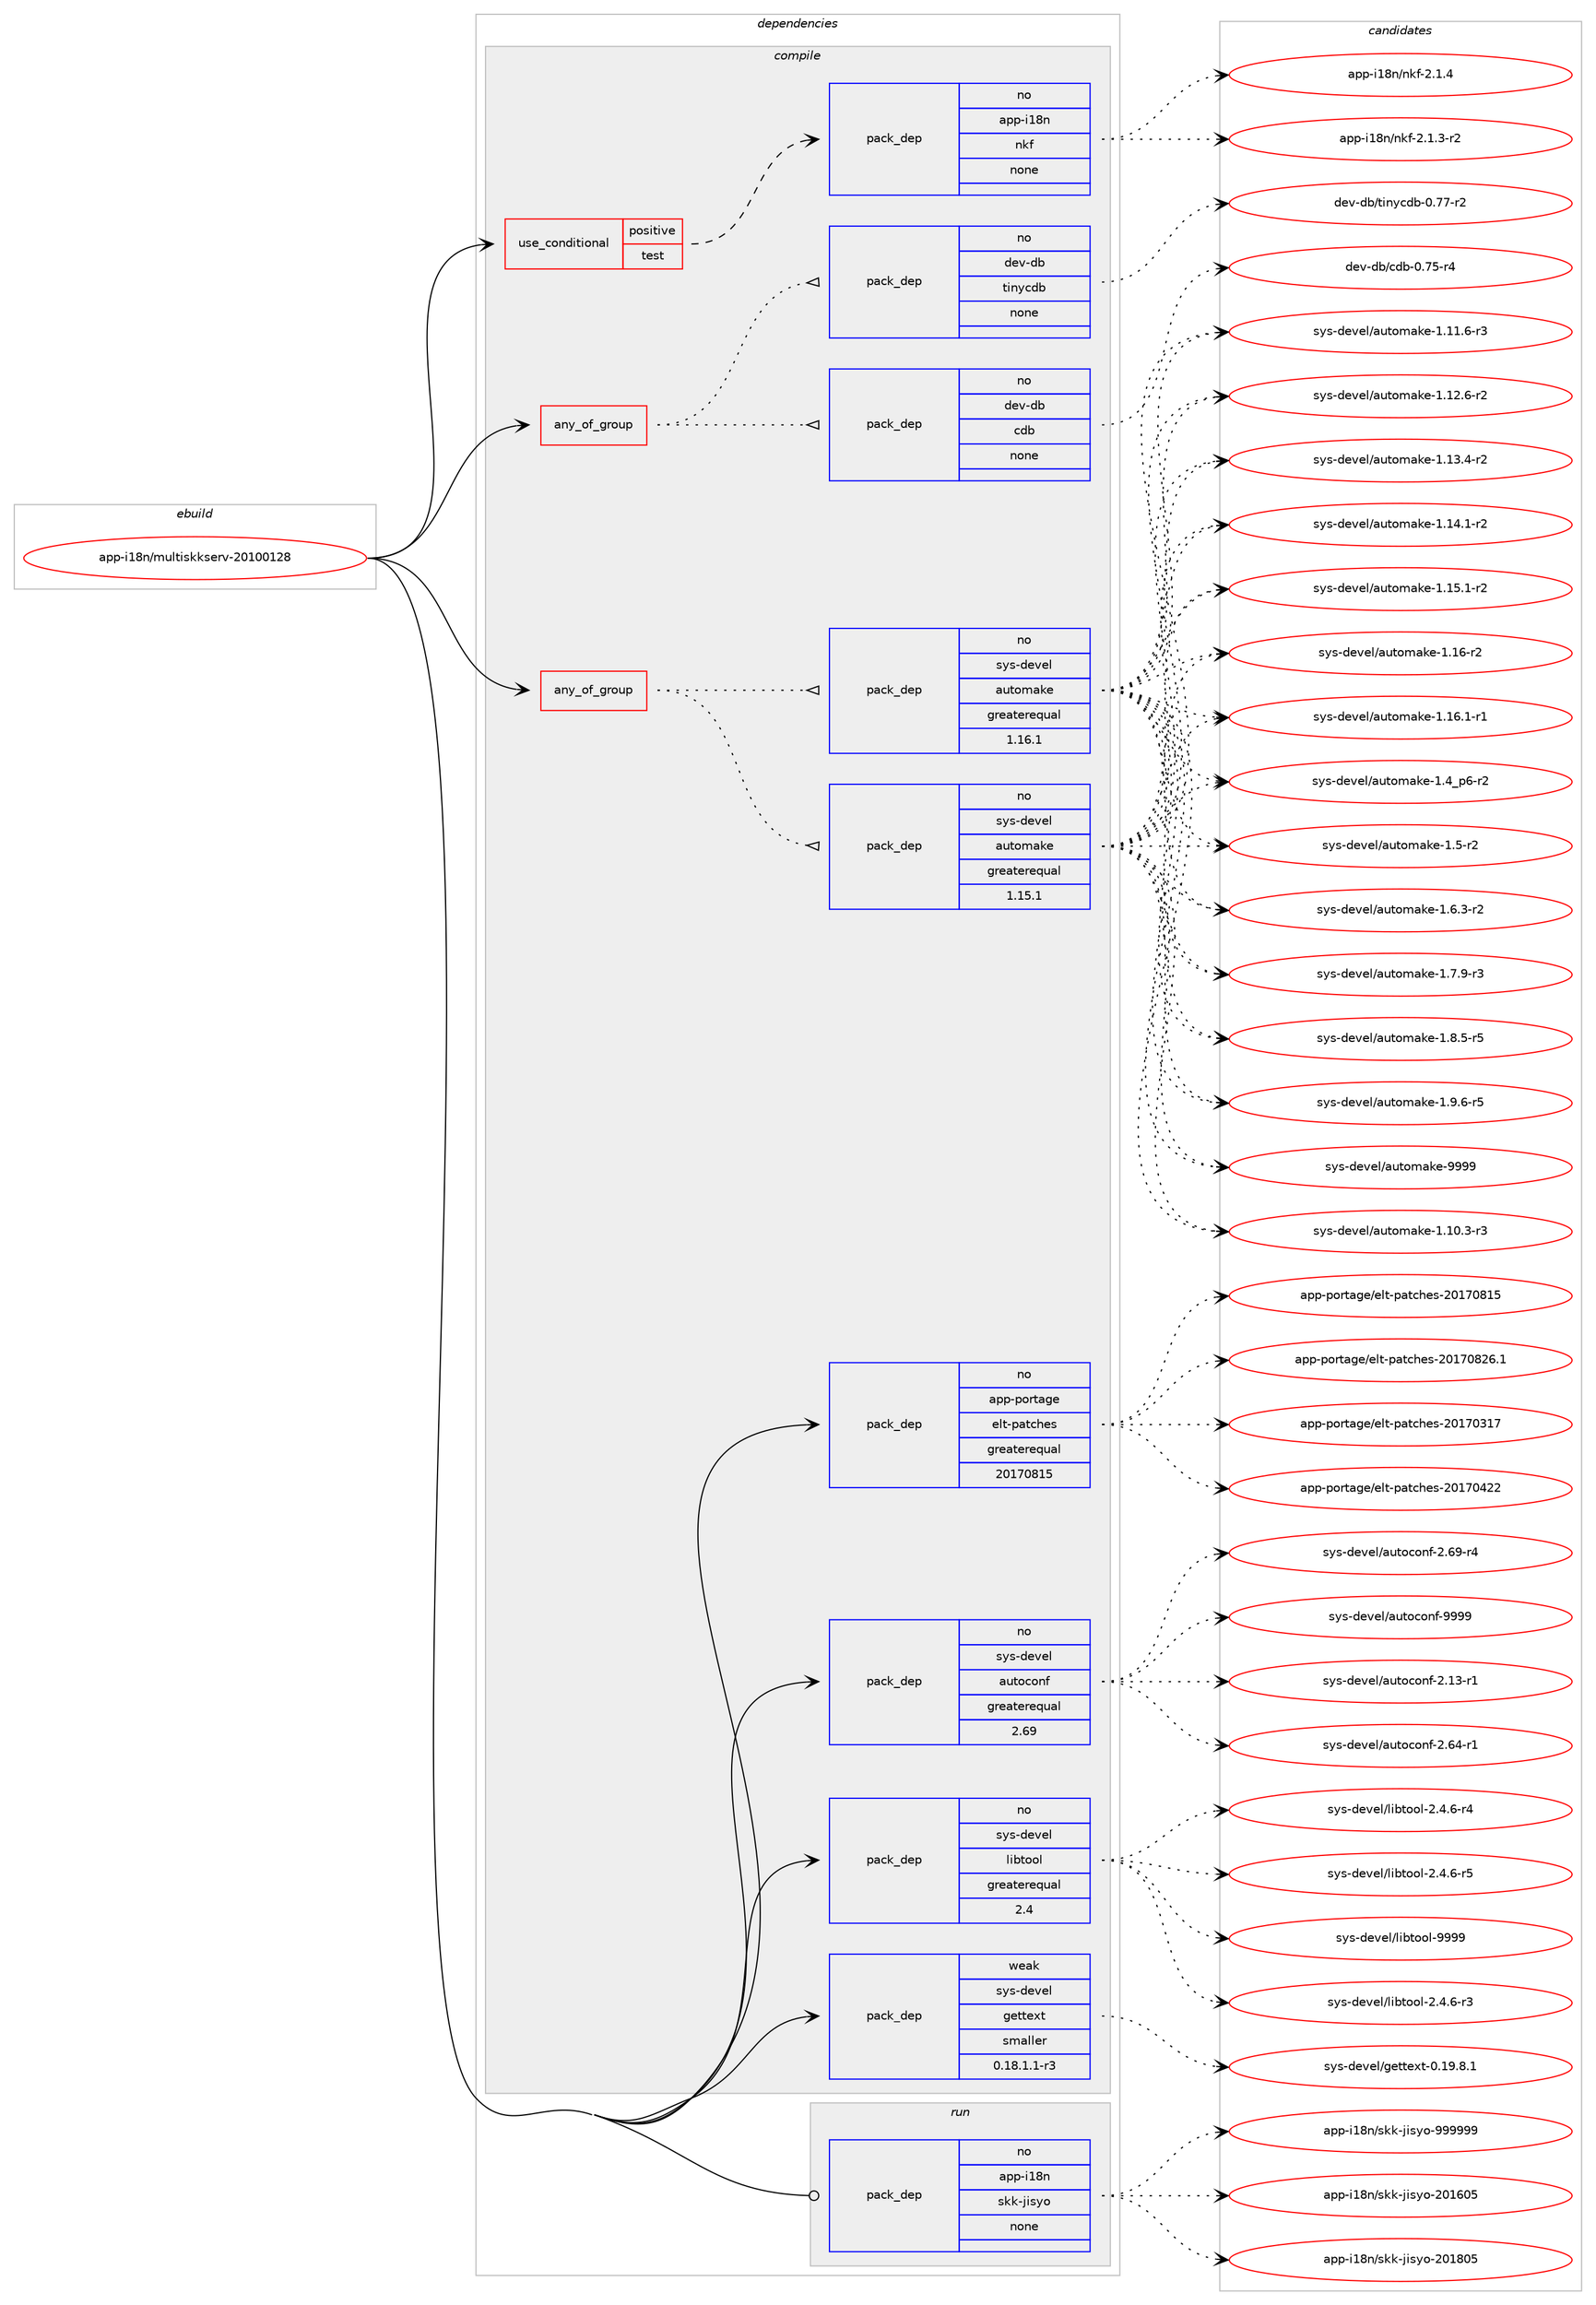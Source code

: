 digraph prolog {

# *************
# Graph options
# *************

newrank=true;
concentrate=true;
compound=true;
graph [rankdir=LR,fontname=Helvetica,fontsize=10,ranksep=1.5];#, ranksep=2.5, nodesep=0.2];
edge  [arrowhead=vee];
node  [fontname=Helvetica,fontsize=10];

# **********
# The ebuild
# **********

subgraph cluster_leftcol {
color=gray;
rank=same;
label=<<i>ebuild</i>>;
id [label="app-i18n/multiskkserv-20100128", color=red, width=4, href="../app-i18n/multiskkserv-20100128.svg"];
}

# ****************
# The dependencies
# ****************

subgraph cluster_midcol {
color=gray;
label=<<i>dependencies</i>>;
subgraph cluster_compile {
fillcolor="#eeeeee";
style=filled;
label=<<i>compile</i>>;
subgraph any19590 {
dependency1295773 [label=<<TABLE BORDER="0" CELLBORDER="1" CELLSPACING="0" CELLPADDING="4"><TR><TD CELLPADDING="10">any_of_group</TD></TR></TABLE>>, shape=none, color=red];subgraph pack922932 {
dependency1295774 [label=<<TABLE BORDER="0" CELLBORDER="1" CELLSPACING="0" CELLPADDING="4" WIDTH="220"><TR><TD ROWSPAN="6" CELLPADDING="30">pack_dep</TD></TR><TR><TD WIDTH="110">no</TD></TR><TR><TD>dev-db</TD></TR><TR><TD>tinycdb</TD></TR><TR><TD>none</TD></TR><TR><TD></TD></TR></TABLE>>, shape=none, color=blue];
}
dependency1295773:e -> dependency1295774:w [weight=20,style="dotted",arrowhead="oinv"];
subgraph pack922933 {
dependency1295775 [label=<<TABLE BORDER="0" CELLBORDER="1" CELLSPACING="0" CELLPADDING="4" WIDTH="220"><TR><TD ROWSPAN="6" CELLPADDING="30">pack_dep</TD></TR><TR><TD WIDTH="110">no</TD></TR><TR><TD>dev-db</TD></TR><TR><TD>cdb</TD></TR><TR><TD>none</TD></TR><TR><TD></TD></TR></TABLE>>, shape=none, color=blue];
}
dependency1295773:e -> dependency1295775:w [weight=20,style="dotted",arrowhead="oinv"];
}
id:e -> dependency1295773:w [weight=20,style="solid",arrowhead="vee"];
subgraph any19591 {
dependency1295776 [label=<<TABLE BORDER="0" CELLBORDER="1" CELLSPACING="0" CELLPADDING="4"><TR><TD CELLPADDING="10">any_of_group</TD></TR></TABLE>>, shape=none, color=red];subgraph pack922934 {
dependency1295777 [label=<<TABLE BORDER="0" CELLBORDER="1" CELLSPACING="0" CELLPADDING="4" WIDTH="220"><TR><TD ROWSPAN="6" CELLPADDING="30">pack_dep</TD></TR><TR><TD WIDTH="110">no</TD></TR><TR><TD>sys-devel</TD></TR><TR><TD>automake</TD></TR><TR><TD>greaterequal</TD></TR><TR><TD>1.16.1</TD></TR></TABLE>>, shape=none, color=blue];
}
dependency1295776:e -> dependency1295777:w [weight=20,style="dotted",arrowhead="oinv"];
subgraph pack922935 {
dependency1295778 [label=<<TABLE BORDER="0" CELLBORDER="1" CELLSPACING="0" CELLPADDING="4" WIDTH="220"><TR><TD ROWSPAN="6" CELLPADDING="30">pack_dep</TD></TR><TR><TD WIDTH="110">no</TD></TR><TR><TD>sys-devel</TD></TR><TR><TD>automake</TD></TR><TR><TD>greaterequal</TD></TR><TR><TD>1.15.1</TD></TR></TABLE>>, shape=none, color=blue];
}
dependency1295776:e -> dependency1295778:w [weight=20,style="dotted",arrowhead="oinv"];
}
id:e -> dependency1295776:w [weight=20,style="solid",arrowhead="vee"];
subgraph cond352713 {
dependency1295779 [label=<<TABLE BORDER="0" CELLBORDER="1" CELLSPACING="0" CELLPADDING="4"><TR><TD ROWSPAN="3" CELLPADDING="10">use_conditional</TD></TR><TR><TD>positive</TD></TR><TR><TD>test</TD></TR></TABLE>>, shape=none, color=red];
subgraph pack922936 {
dependency1295780 [label=<<TABLE BORDER="0" CELLBORDER="1" CELLSPACING="0" CELLPADDING="4" WIDTH="220"><TR><TD ROWSPAN="6" CELLPADDING="30">pack_dep</TD></TR><TR><TD WIDTH="110">no</TD></TR><TR><TD>app-i18n</TD></TR><TR><TD>nkf</TD></TR><TR><TD>none</TD></TR><TR><TD></TD></TR></TABLE>>, shape=none, color=blue];
}
dependency1295779:e -> dependency1295780:w [weight=20,style="dashed",arrowhead="vee"];
}
id:e -> dependency1295779:w [weight=20,style="solid",arrowhead="vee"];
subgraph pack922937 {
dependency1295781 [label=<<TABLE BORDER="0" CELLBORDER="1" CELLSPACING="0" CELLPADDING="4" WIDTH="220"><TR><TD ROWSPAN="6" CELLPADDING="30">pack_dep</TD></TR><TR><TD WIDTH="110">no</TD></TR><TR><TD>app-portage</TD></TR><TR><TD>elt-patches</TD></TR><TR><TD>greaterequal</TD></TR><TR><TD>20170815</TD></TR></TABLE>>, shape=none, color=blue];
}
id:e -> dependency1295781:w [weight=20,style="solid",arrowhead="vee"];
subgraph pack922938 {
dependency1295782 [label=<<TABLE BORDER="0" CELLBORDER="1" CELLSPACING="0" CELLPADDING="4" WIDTH="220"><TR><TD ROWSPAN="6" CELLPADDING="30">pack_dep</TD></TR><TR><TD WIDTH="110">no</TD></TR><TR><TD>sys-devel</TD></TR><TR><TD>autoconf</TD></TR><TR><TD>greaterequal</TD></TR><TR><TD>2.69</TD></TR></TABLE>>, shape=none, color=blue];
}
id:e -> dependency1295782:w [weight=20,style="solid",arrowhead="vee"];
subgraph pack922939 {
dependency1295783 [label=<<TABLE BORDER="0" CELLBORDER="1" CELLSPACING="0" CELLPADDING="4" WIDTH="220"><TR><TD ROWSPAN="6" CELLPADDING="30">pack_dep</TD></TR><TR><TD WIDTH="110">no</TD></TR><TR><TD>sys-devel</TD></TR><TR><TD>libtool</TD></TR><TR><TD>greaterequal</TD></TR><TR><TD>2.4</TD></TR></TABLE>>, shape=none, color=blue];
}
id:e -> dependency1295783:w [weight=20,style="solid",arrowhead="vee"];
subgraph pack922940 {
dependency1295784 [label=<<TABLE BORDER="0" CELLBORDER="1" CELLSPACING="0" CELLPADDING="4" WIDTH="220"><TR><TD ROWSPAN="6" CELLPADDING="30">pack_dep</TD></TR><TR><TD WIDTH="110">weak</TD></TR><TR><TD>sys-devel</TD></TR><TR><TD>gettext</TD></TR><TR><TD>smaller</TD></TR><TR><TD>0.18.1.1-r3</TD></TR></TABLE>>, shape=none, color=blue];
}
id:e -> dependency1295784:w [weight=20,style="solid",arrowhead="vee"];
}
subgraph cluster_compileandrun {
fillcolor="#eeeeee";
style=filled;
label=<<i>compile and run</i>>;
}
subgraph cluster_run {
fillcolor="#eeeeee";
style=filled;
label=<<i>run</i>>;
subgraph pack922941 {
dependency1295785 [label=<<TABLE BORDER="0" CELLBORDER="1" CELLSPACING="0" CELLPADDING="4" WIDTH="220"><TR><TD ROWSPAN="6" CELLPADDING="30">pack_dep</TD></TR><TR><TD WIDTH="110">no</TD></TR><TR><TD>app-i18n</TD></TR><TR><TD>skk-jisyo</TD></TR><TR><TD>none</TD></TR><TR><TD></TD></TR></TABLE>>, shape=none, color=blue];
}
id:e -> dependency1295785:w [weight=20,style="solid",arrowhead="odot"];
}
}

# **************
# The candidates
# **************

subgraph cluster_choices {
rank=same;
color=gray;
label=<<i>candidates</i>>;

subgraph choice922932 {
color=black;
nodesep=1;
choice100101118451009847116105110121991009845484655554511450 [label="dev-db/tinycdb-0.77-r2", color=red, width=4,href="../dev-db/tinycdb-0.77-r2.svg"];
dependency1295774:e -> choice100101118451009847116105110121991009845484655554511450:w [style=dotted,weight="100"];
}
subgraph choice922933 {
color=black;
nodesep=1;
choice100101118451009847991009845484655534511452 [label="dev-db/cdb-0.75-r4", color=red, width=4,href="../dev-db/cdb-0.75-r4.svg"];
dependency1295775:e -> choice100101118451009847991009845484655534511452:w [style=dotted,weight="100"];
}
subgraph choice922934 {
color=black;
nodesep=1;
choice11512111545100101118101108479711711611110997107101454946494846514511451 [label="sys-devel/automake-1.10.3-r3", color=red, width=4,href="../sys-devel/automake-1.10.3-r3.svg"];
choice11512111545100101118101108479711711611110997107101454946494946544511451 [label="sys-devel/automake-1.11.6-r3", color=red, width=4,href="../sys-devel/automake-1.11.6-r3.svg"];
choice11512111545100101118101108479711711611110997107101454946495046544511450 [label="sys-devel/automake-1.12.6-r2", color=red, width=4,href="../sys-devel/automake-1.12.6-r2.svg"];
choice11512111545100101118101108479711711611110997107101454946495146524511450 [label="sys-devel/automake-1.13.4-r2", color=red, width=4,href="../sys-devel/automake-1.13.4-r2.svg"];
choice11512111545100101118101108479711711611110997107101454946495246494511450 [label="sys-devel/automake-1.14.1-r2", color=red, width=4,href="../sys-devel/automake-1.14.1-r2.svg"];
choice11512111545100101118101108479711711611110997107101454946495346494511450 [label="sys-devel/automake-1.15.1-r2", color=red, width=4,href="../sys-devel/automake-1.15.1-r2.svg"];
choice1151211154510010111810110847971171161111099710710145494649544511450 [label="sys-devel/automake-1.16-r2", color=red, width=4,href="../sys-devel/automake-1.16-r2.svg"];
choice11512111545100101118101108479711711611110997107101454946495446494511449 [label="sys-devel/automake-1.16.1-r1", color=red, width=4,href="../sys-devel/automake-1.16.1-r1.svg"];
choice115121115451001011181011084797117116111109971071014549465295112544511450 [label="sys-devel/automake-1.4_p6-r2", color=red, width=4,href="../sys-devel/automake-1.4_p6-r2.svg"];
choice11512111545100101118101108479711711611110997107101454946534511450 [label="sys-devel/automake-1.5-r2", color=red, width=4,href="../sys-devel/automake-1.5-r2.svg"];
choice115121115451001011181011084797117116111109971071014549465446514511450 [label="sys-devel/automake-1.6.3-r2", color=red, width=4,href="../sys-devel/automake-1.6.3-r2.svg"];
choice115121115451001011181011084797117116111109971071014549465546574511451 [label="sys-devel/automake-1.7.9-r3", color=red, width=4,href="../sys-devel/automake-1.7.9-r3.svg"];
choice115121115451001011181011084797117116111109971071014549465646534511453 [label="sys-devel/automake-1.8.5-r5", color=red, width=4,href="../sys-devel/automake-1.8.5-r5.svg"];
choice115121115451001011181011084797117116111109971071014549465746544511453 [label="sys-devel/automake-1.9.6-r5", color=red, width=4,href="../sys-devel/automake-1.9.6-r5.svg"];
choice115121115451001011181011084797117116111109971071014557575757 [label="sys-devel/automake-9999", color=red, width=4,href="../sys-devel/automake-9999.svg"];
dependency1295777:e -> choice11512111545100101118101108479711711611110997107101454946494846514511451:w [style=dotted,weight="100"];
dependency1295777:e -> choice11512111545100101118101108479711711611110997107101454946494946544511451:w [style=dotted,weight="100"];
dependency1295777:e -> choice11512111545100101118101108479711711611110997107101454946495046544511450:w [style=dotted,weight="100"];
dependency1295777:e -> choice11512111545100101118101108479711711611110997107101454946495146524511450:w [style=dotted,weight="100"];
dependency1295777:e -> choice11512111545100101118101108479711711611110997107101454946495246494511450:w [style=dotted,weight="100"];
dependency1295777:e -> choice11512111545100101118101108479711711611110997107101454946495346494511450:w [style=dotted,weight="100"];
dependency1295777:e -> choice1151211154510010111810110847971171161111099710710145494649544511450:w [style=dotted,weight="100"];
dependency1295777:e -> choice11512111545100101118101108479711711611110997107101454946495446494511449:w [style=dotted,weight="100"];
dependency1295777:e -> choice115121115451001011181011084797117116111109971071014549465295112544511450:w [style=dotted,weight="100"];
dependency1295777:e -> choice11512111545100101118101108479711711611110997107101454946534511450:w [style=dotted,weight="100"];
dependency1295777:e -> choice115121115451001011181011084797117116111109971071014549465446514511450:w [style=dotted,weight="100"];
dependency1295777:e -> choice115121115451001011181011084797117116111109971071014549465546574511451:w [style=dotted,weight="100"];
dependency1295777:e -> choice115121115451001011181011084797117116111109971071014549465646534511453:w [style=dotted,weight="100"];
dependency1295777:e -> choice115121115451001011181011084797117116111109971071014549465746544511453:w [style=dotted,weight="100"];
dependency1295777:e -> choice115121115451001011181011084797117116111109971071014557575757:w [style=dotted,weight="100"];
}
subgraph choice922935 {
color=black;
nodesep=1;
choice11512111545100101118101108479711711611110997107101454946494846514511451 [label="sys-devel/automake-1.10.3-r3", color=red, width=4,href="../sys-devel/automake-1.10.3-r3.svg"];
choice11512111545100101118101108479711711611110997107101454946494946544511451 [label="sys-devel/automake-1.11.6-r3", color=red, width=4,href="../sys-devel/automake-1.11.6-r3.svg"];
choice11512111545100101118101108479711711611110997107101454946495046544511450 [label="sys-devel/automake-1.12.6-r2", color=red, width=4,href="../sys-devel/automake-1.12.6-r2.svg"];
choice11512111545100101118101108479711711611110997107101454946495146524511450 [label="sys-devel/automake-1.13.4-r2", color=red, width=4,href="../sys-devel/automake-1.13.4-r2.svg"];
choice11512111545100101118101108479711711611110997107101454946495246494511450 [label="sys-devel/automake-1.14.1-r2", color=red, width=4,href="../sys-devel/automake-1.14.1-r2.svg"];
choice11512111545100101118101108479711711611110997107101454946495346494511450 [label="sys-devel/automake-1.15.1-r2", color=red, width=4,href="../sys-devel/automake-1.15.1-r2.svg"];
choice1151211154510010111810110847971171161111099710710145494649544511450 [label="sys-devel/automake-1.16-r2", color=red, width=4,href="../sys-devel/automake-1.16-r2.svg"];
choice11512111545100101118101108479711711611110997107101454946495446494511449 [label="sys-devel/automake-1.16.1-r1", color=red, width=4,href="../sys-devel/automake-1.16.1-r1.svg"];
choice115121115451001011181011084797117116111109971071014549465295112544511450 [label="sys-devel/automake-1.4_p6-r2", color=red, width=4,href="../sys-devel/automake-1.4_p6-r2.svg"];
choice11512111545100101118101108479711711611110997107101454946534511450 [label="sys-devel/automake-1.5-r2", color=red, width=4,href="../sys-devel/automake-1.5-r2.svg"];
choice115121115451001011181011084797117116111109971071014549465446514511450 [label="sys-devel/automake-1.6.3-r2", color=red, width=4,href="../sys-devel/automake-1.6.3-r2.svg"];
choice115121115451001011181011084797117116111109971071014549465546574511451 [label="sys-devel/automake-1.7.9-r3", color=red, width=4,href="../sys-devel/automake-1.7.9-r3.svg"];
choice115121115451001011181011084797117116111109971071014549465646534511453 [label="sys-devel/automake-1.8.5-r5", color=red, width=4,href="../sys-devel/automake-1.8.5-r5.svg"];
choice115121115451001011181011084797117116111109971071014549465746544511453 [label="sys-devel/automake-1.9.6-r5", color=red, width=4,href="../sys-devel/automake-1.9.6-r5.svg"];
choice115121115451001011181011084797117116111109971071014557575757 [label="sys-devel/automake-9999", color=red, width=4,href="../sys-devel/automake-9999.svg"];
dependency1295778:e -> choice11512111545100101118101108479711711611110997107101454946494846514511451:w [style=dotted,weight="100"];
dependency1295778:e -> choice11512111545100101118101108479711711611110997107101454946494946544511451:w [style=dotted,weight="100"];
dependency1295778:e -> choice11512111545100101118101108479711711611110997107101454946495046544511450:w [style=dotted,weight="100"];
dependency1295778:e -> choice11512111545100101118101108479711711611110997107101454946495146524511450:w [style=dotted,weight="100"];
dependency1295778:e -> choice11512111545100101118101108479711711611110997107101454946495246494511450:w [style=dotted,weight="100"];
dependency1295778:e -> choice11512111545100101118101108479711711611110997107101454946495346494511450:w [style=dotted,weight="100"];
dependency1295778:e -> choice1151211154510010111810110847971171161111099710710145494649544511450:w [style=dotted,weight="100"];
dependency1295778:e -> choice11512111545100101118101108479711711611110997107101454946495446494511449:w [style=dotted,weight="100"];
dependency1295778:e -> choice115121115451001011181011084797117116111109971071014549465295112544511450:w [style=dotted,weight="100"];
dependency1295778:e -> choice11512111545100101118101108479711711611110997107101454946534511450:w [style=dotted,weight="100"];
dependency1295778:e -> choice115121115451001011181011084797117116111109971071014549465446514511450:w [style=dotted,weight="100"];
dependency1295778:e -> choice115121115451001011181011084797117116111109971071014549465546574511451:w [style=dotted,weight="100"];
dependency1295778:e -> choice115121115451001011181011084797117116111109971071014549465646534511453:w [style=dotted,weight="100"];
dependency1295778:e -> choice115121115451001011181011084797117116111109971071014549465746544511453:w [style=dotted,weight="100"];
dependency1295778:e -> choice115121115451001011181011084797117116111109971071014557575757:w [style=dotted,weight="100"];
}
subgraph choice922936 {
color=black;
nodesep=1;
choice97112112451054956110471101071024550464946514511450 [label="app-i18n/nkf-2.1.3-r2", color=red, width=4,href="../app-i18n/nkf-2.1.3-r2.svg"];
choice9711211245105495611047110107102455046494652 [label="app-i18n/nkf-2.1.4", color=red, width=4,href="../app-i18n/nkf-2.1.4.svg"];
dependency1295780:e -> choice97112112451054956110471101071024550464946514511450:w [style=dotted,weight="100"];
dependency1295780:e -> choice9711211245105495611047110107102455046494652:w [style=dotted,weight="100"];
}
subgraph choice922937 {
color=black;
nodesep=1;
choice97112112451121111141169710310147101108116451129711699104101115455048495548514955 [label="app-portage/elt-patches-20170317", color=red, width=4,href="../app-portage/elt-patches-20170317.svg"];
choice97112112451121111141169710310147101108116451129711699104101115455048495548525050 [label="app-portage/elt-patches-20170422", color=red, width=4,href="../app-portage/elt-patches-20170422.svg"];
choice97112112451121111141169710310147101108116451129711699104101115455048495548564953 [label="app-portage/elt-patches-20170815", color=red, width=4,href="../app-portage/elt-patches-20170815.svg"];
choice971121124511211111411697103101471011081164511297116991041011154550484955485650544649 [label="app-portage/elt-patches-20170826.1", color=red, width=4,href="../app-portage/elt-patches-20170826.1.svg"];
dependency1295781:e -> choice97112112451121111141169710310147101108116451129711699104101115455048495548514955:w [style=dotted,weight="100"];
dependency1295781:e -> choice97112112451121111141169710310147101108116451129711699104101115455048495548525050:w [style=dotted,weight="100"];
dependency1295781:e -> choice97112112451121111141169710310147101108116451129711699104101115455048495548564953:w [style=dotted,weight="100"];
dependency1295781:e -> choice971121124511211111411697103101471011081164511297116991041011154550484955485650544649:w [style=dotted,weight="100"];
}
subgraph choice922938 {
color=black;
nodesep=1;
choice1151211154510010111810110847971171161119911111010245504649514511449 [label="sys-devel/autoconf-2.13-r1", color=red, width=4,href="../sys-devel/autoconf-2.13-r1.svg"];
choice1151211154510010111810110847971171161119911111010245504654524511449 [label="sys-devel/autoconf-2.64-r1", color=red, width=4,href="../sys-devel/autoconf-2.64-r1.svg"];
choice1151211154510010111810110847971171161119911111010245504654574511452 [label="sys-devel/autoconf-2.69-r4", color=red, width=4,href="../sys-devel/autoconf-2.69-r4.svg"];
choice115121115451001011181011084797117116111991111101024557575757 [label="sys-devel/autoconf-9999", color=red, width=4,href="../sys-devel/autoconf-9999.svg"];
dependency1295782:e -> choice1151211154510010111810110847971171161119911111010245504649514511449:w [style=dotted,weight="100"];
dependency1295782:e -> choice1151211154510010111810110847971171161119911111010245504654524511449:w [style=dotted,weight="100"];
dependency1295782:e -> choice1151211154510010111810110847971171161119911111010245504654574511452:w [style=dotted,weight="100"];
dependency1295782:e -> choice115121115451001011181011084797117116111991111101024557575757:w [style=dotted,weight="100"];
}
subgraph choice922939 {
color=black;
nodesep=1;
choice1151211154510010111810110847108105981161111111084550465246544511451 [label="sys-devel/libtool-2.4.6-r3", color=red, width=4,href="../sys-devel/libtool-2.4.6-r3.svg"];
choice1151211154510010111810110847108105981161111111084550465246544511452 [label="sys-devel/libtool-2.4.6-r4", color=red, width=4,href="../sys-devel/libtool-2.4.6-r4.svg"];
choice1151211154510010111810110847108105981161111111084550465246544511453 [label="sys-devel/libtool-2.4.6-r5", color=red, width=4,href="../sys-devel/libtool-2.4.6-r5.svg"];
choice1151211154510010111810110847108105981161111111084557575757 [label="sys-devel/libtool-9999", color=red, width=4,href="../sys-devel/libtool-9999.svg"];
dependency1295783:e -> choice1151211154510010111810110847108105981161111111084550465246544511451:w [style=dotted,weight="100"];
dependency1295783:e -> choice1151211154510010111810110847108105981161111111084550465246544511452:w [style=dotted,weight="100"];
dependency1295783:e -> choice1151211154510010111810110847108105981161111111084550465246544511453:w [style=dotted,weight="100"];
dependency1295783:e -> choice1151211154510010111810110847108105981161111111084557575757:w [style=dotted,weight="100"];
}
subgraph choice922940 {
color=black;
nodesep=1;
choice1151211154510010111810110847103101116116101120116454846495746564649 [label="sys-devel/gettext-0.19.8.1", color=red, width=4,href="../sys-devel/gettext-0.19.8.1.svg"];
dependency1295784:e -> choice1151211154510010111810110847103101116116101120116454846495746564649:w [style=dotted,weight="100"];
}
subgraph choice922941 {
color=black;
nodesep=1;
choice97112112451054956110471151071074510610511512111145504849544853 [label="app-i18n/skk-jisyo-201605", color=red, width=4,href="../app-i18n/skk-jisyo-201605.svg"];
choice97112112451054956110471151071074510610511512111145504849564853 [label="app-i18n/skk-jisyo-201805", color=red, width=4,href="../app-i18n/skk-jisyo-201805.svg"];
choice97112112451054956110471151071074510610511512111145575757575757 [label="app-i18n/skk-jisyo-999999", color=red, width=4,href="../app-i18n/skk-jisyo-999999.svg"];
dependency1295785:e -> choice97112112451054956110471151071074510610511512111145504849544853:w [style=dotted,weight="100"];
dependency1295785:e -> choice97112112451054956110471151071074510610511512111145504849564853:w [style=dotted,weight="100"];
dependency1295785:e -> choice97112112451054956110471151071074510610511512111145575757575757:w [style=dotted,weight="100"];
}
}

}
